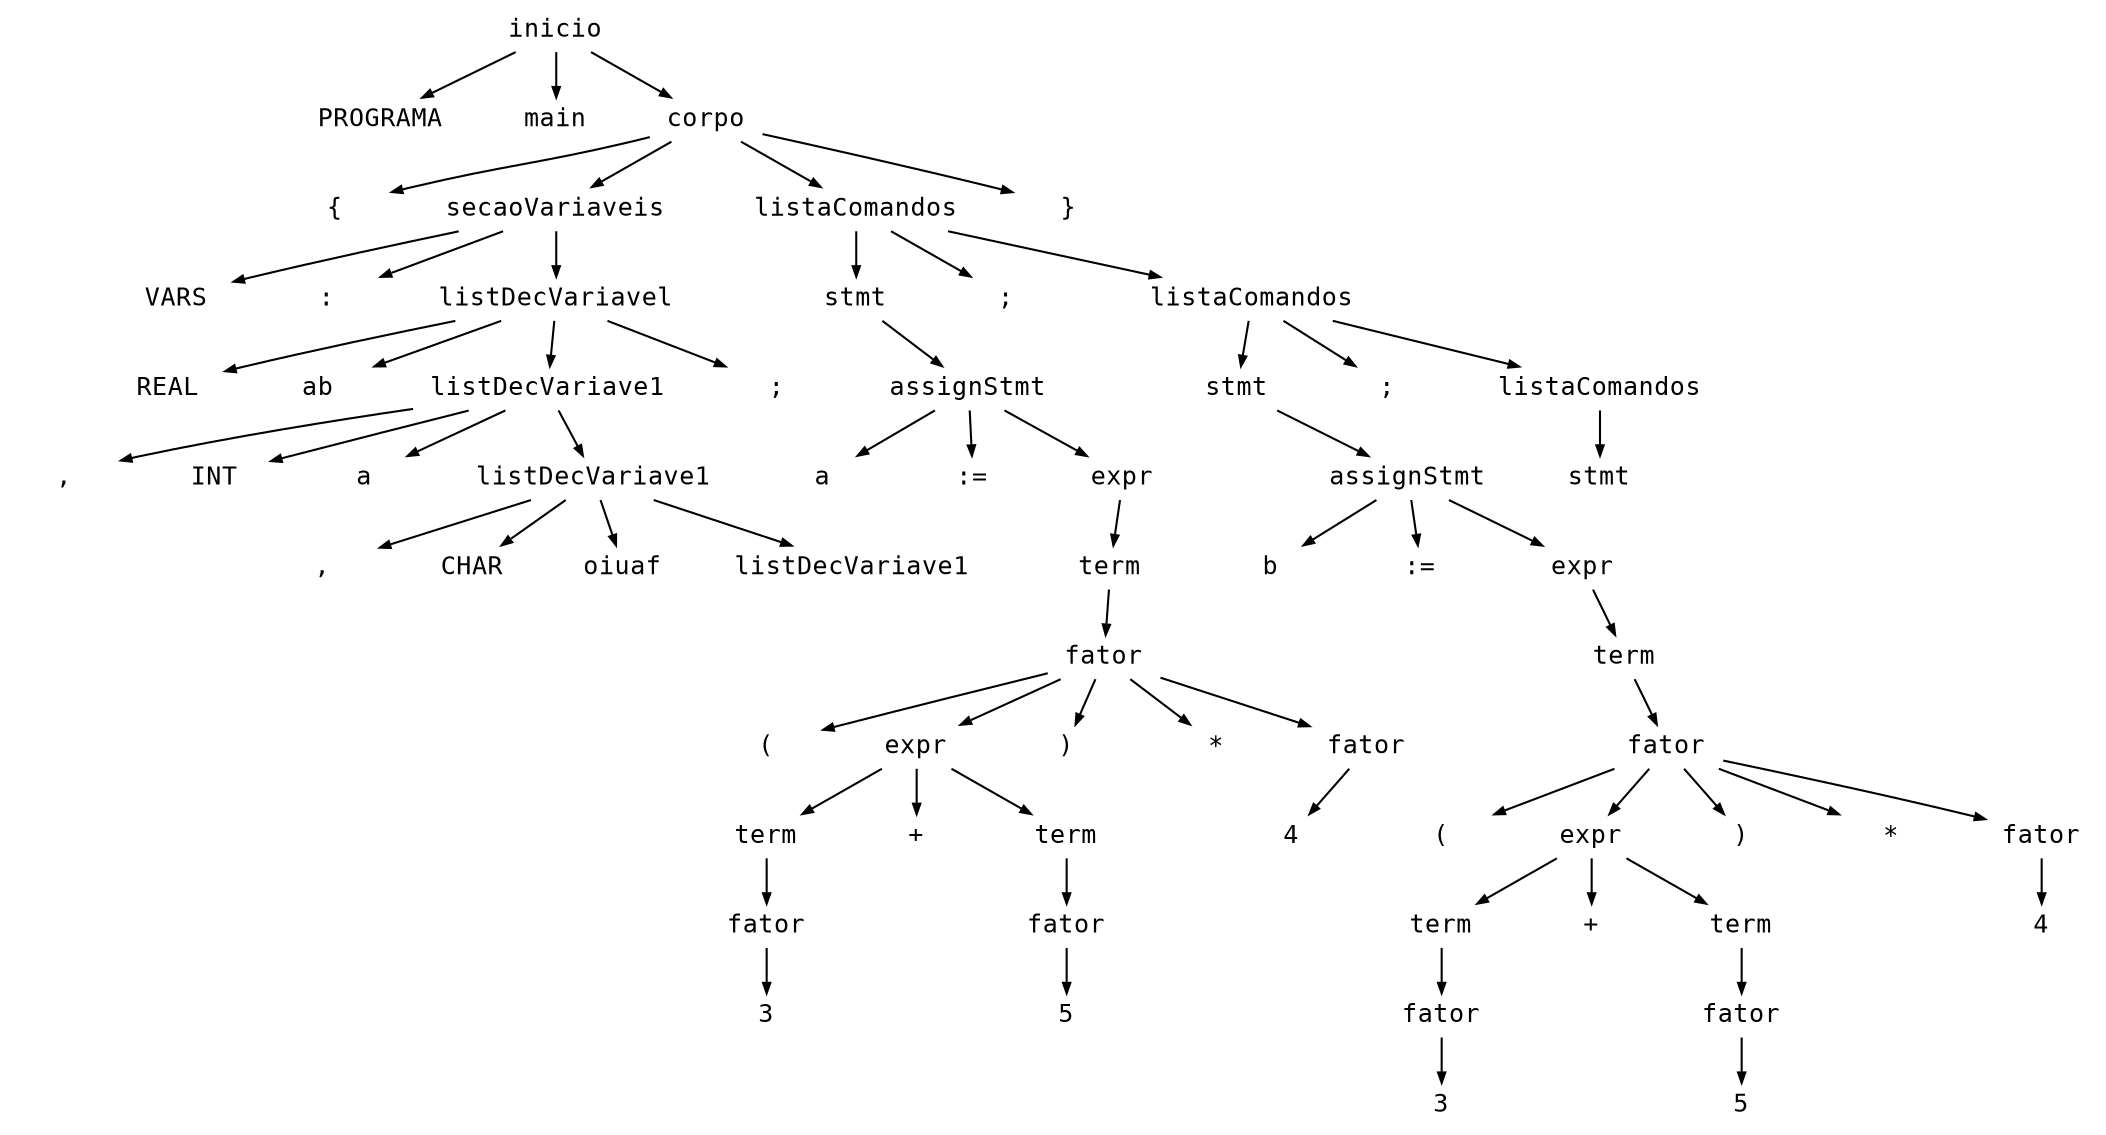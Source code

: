 digraph astgraph {
  node [shape=none, fontsize=12, fontname="Courier", height=.1];
  ranksep=.3;
  edge [arrowsize=.5]

  node1 [label="inicio"]
  node2 [label="PROGRAMA"]
  node1 -> node2
  node3 [label="main"]
  node1 -> node3
  node4 [label="corpo"]
  node1 -> node4
  node5 [label="{"]
  node4 -> node5
  node6 [label="secaoVariaveis"]
  node4 -> node6
  node7 [label="listaComandos"]
  node4 -> node7
  node8 [label="}"]
  node4 -> node8
  node9 [label="VARS"]
  node6 -> node9
  node10 [label=":"]
  node6 -> node10
  node11 [label="listDecVariavel"]
  node6 -> node11
  node12 [label="stmt"]
  node7 -> node12
  node13 [label=";"]
  node7 -> node13
  node14 [label="listaComandos"]
  node7 -> node14
  node15 [label="REAL"]
  node11 -> node15
  node16 [label="ab"]
  node11 -> node16
  node17 [label="listDecVariave1"]
  node11 -> node17
  node18 [label=";"]
  node11 -> node18
  node19 [label="assignStmt"]
  node12 -> node19
  node20 [label="stmt"]
  node14 -> node20
  node21 [label=";"]
  node14 -> node21
  node22 [label="listaComandos"]
  node14 -> node22
  node23 [label=","]
  node17 -> node23
  node24 [label="INT"]
  node17 -> node24
  node25 [label="a"]
  node17 -> node25
  node26 [label="listDecVariave1"]
  node17 -> node26
  node27 [label="a"]
  node19 -> node27
  node28 [label=":="]
  node19 -> node28
  node29 [label="expr"]
  node19 -> node29
  node30 [label="assignStmt"]
  node20 -> node30
  node31 [label="stmt"]
  node22 -> node31
  node32 [label=","]
  node26 -> node32
  node33 [label="CHAR"]
  node26 -> node33
  node34 [label="oiuaf"]
  node26 -> node34
  node35 [label="listDecVariave1"]
  node26 -> node35
  node36 [label="term"]
  node29 -> node36
  node37 [label="b"]
  node30 -> node37
  node38 [label=":="]
  node30 -> node38
  node39 [label="expr"]
  node30 -> node39
  node40 [label="fator"]
  node36 -> node40
  node41 [label="term"]
  node39 -> node41
  node42 [label="("]
  node40 -> node42
  node43 [label="expr"]
  node40 -> node43
  node44 [label=")"]
  node40 -> node44
  node45 [label="*"]
  node40 -> node45
  node46 [label="fator"]
  node40 -> node46
  node47 [label="fator"]
  node41 -> node47
  node48 [label="term"]
  node43 -> node48
  node49 [label="+"]
  node43 -> node49
  node50 [label="term"]
  node43 -> node50
  node51 [label="4"]
  node46 -> node51
  node52 [label="("]
  node47 -> node52
  node53 [label="expr"]
  node47 -> node53
  node54 [label=")"]
  node47 -> node54
  node55 [label="*"]
  node47 -> node55
  node56 [label="fator"]
  node47 -> node56
  node57 [label="fator"]
  node48 -> node57
  node58 [label="fator"]
  node50 -> node58
  node59 [label="term"]
  node53 -> node59
  node60 [label="+"]
  node53 -> node60
  node61 [label="term"]
  node53 -> node61
  node62 [label="4"]
  node56 -> node62
  node63 [label="3"]
  node57 -> node63
  node64 [label="5"]
  node58 -> node64
  node65 [label="fator"]
  node59 -> node65
  node66 [label="fator"]
  node61 -> node66
  node67 [label="3"]
  node65 -> node67
  node68 [label="5"]
  node66 -> node68
}
